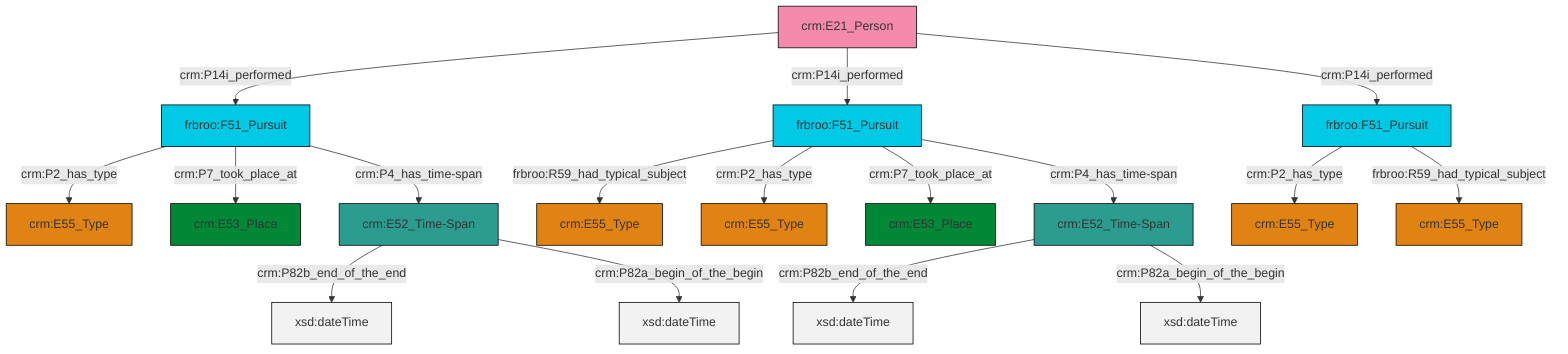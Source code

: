 graph TD
classDef Literal fill:#f2f2f2,stroke:#000000;
classDef CRM_Entity fill:#FFFFFF,stroke:#000000;
classDef Temporal_Entity fill:#00C9E6, stroke:#000000;
classDef Type fill:#E18312, stroke:#000000;
classDef Time-Span fill:#2C9C91, stroke:#000000;
classDef Appellation fill:#FFEB7F, stroke:#000000;
classDef Place fill:#008836, stroke:#000000;
classDef Persistent_Item fill:#B266B2, stroke:#000000;
classDef Conceptual_Object fill:#FFD700, stroke:#000000;
classDef Physical_Thing fill:#D2B48C, stroke:#000000;
classDef Actor fill:#f58aad, stroke:#000000;
classDef PC_Classes fill:#4ce600, stroke:#000000;
classDef Multi fill:#cccccc,stroke:#000000;

2["frbroo:F51_Pursuit"]:::Temporal_Entity -->|crm:P2_has_type| 3["crm:E55_Type"]:::Type
12["crm:E52_Time-Span"]:::Time-Span -->|crm:P82b_end_of_the_end| 13[xsd:dateTime]:::Literal
14["frbroo:F51_Pursuit"]:::Temporal_Entity -->|frbroo:R59_had_typical_subject| 6["crm:E55_Type"]:::Type
9["crm:E21_Person"]:::Actor -->|crm:P14i_performed| 2["frbroo:F51_Pursuit"]:::Temporal_Entity
2["frbroo:F51_Pursuit"]:::Temporal_Entity -->|crm:P7_took_place_at| 15["crm:E53_Place"]:::Place
21["crm:E52_Time-Span"]:::Time-Span -->|crm:P82b_end_of_the_end| 22[xsd:dateTime]:::Literal
14["frbroo:F51_Pursuit"]:::Temporal_Entity -->|crm:P2_has_type| 19["crm:E55_Type"]:::Type
14["frbroo:F51_Pursuit"]:::Temporal_Entity -->|crm:P7_took_place_at| 17["crm:E53_Place"]:::Place
14["frbroo:F51_Pursuit"]:::Temporal_Entity -->|crm:P4_has_time-span| 12["crm:E52_Time-Span"]:::Time-Span
12["crm:E52_Time-Span"]:::Time-Span -->|crm:P82a_begin_of_the_begin| 24[xsd:dateTime]:::Literal
9["crm:E21_Person"]:::Actor -->|crm:P14i_performed| 14["frbroo:F51_Pursuit"]:::Temporal_Entity
25["frbroo:F51_Pursuit"]:::Temporal_Entity -->|crm:P2_has_type| 0["crm:E55_Type"]:::Type
25["frbroo:F51_Pursuit"]:::Temporal_Entity -->|frbroo:R59_had_typical_subject| 4["crm:E55_Type"]:::Type
9["crm:E21_Person"]:::Actor -->|crm:P14i_performed| 25["frbroo:F51_Pursuit"]:::Temporal_Entity
21["crm:E52_Time-Span"]:::Time-Span -->|crm:P82a_begin_of_the_begin| 31[xsd:dateTime]:::Literal
2["frbroo:F51_Pursuit"]:::Temporal_Entity -->|crm:P4_has_time-span| 21["crm:E52_Time-Span"]:::Time-Span